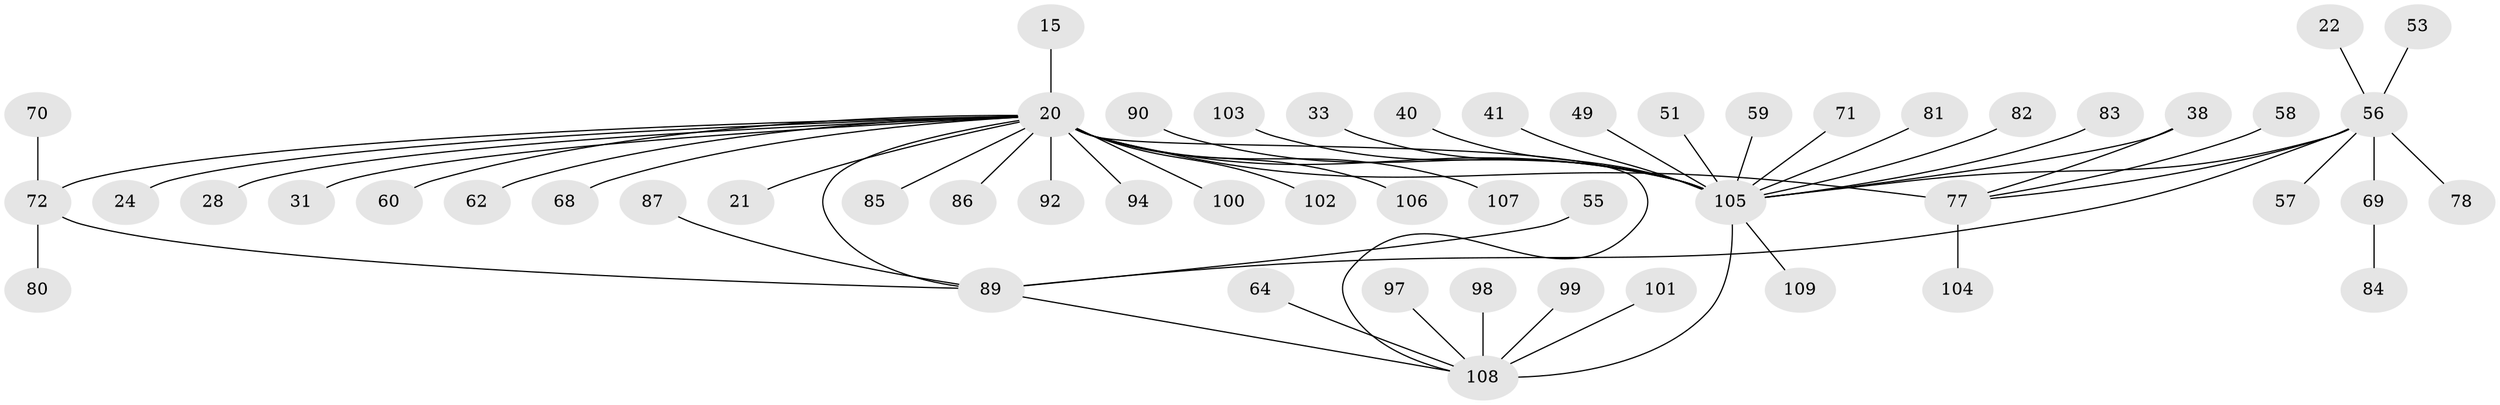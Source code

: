 // original degree distribution, {7: 0.03669724770642202, 28: 0.009174311926605505, 6: 0.027522935779816515, 15: 0.009174311926605505, 5: 0.03669724770642202, 8: 0.01834862385321101, 9: 0.01834862385321101, 3: 0.14678899082568808, 1: 0.44954128440366975, 4: 0.01834862385321101, 2: 0.22935779816513763}
// Generated by graph-tools (version 1.1) at 2025/47/03/09/25 04:47:42]
// undirected, 54 vertices, 59 edges
graph export_dot {
graph [start="1"]
  node [color=gray90,style=filled];
  15;
  20 [super="+10+2+5"];
  21;
  22;
  24;
  28;
  31;
  33;
  38;
  40;
  41;
  49;
  51;
  53;
  55;
  56 [super="+17+45"];
  57;
  58;
  59;
  60;
  62;
  64;
  68 [super="+44"];
  69 [super="+61+67"];
  70;
  71;
  72 [super="+54+50"];
  77 [super="+3"];
  78;
  80;
  81;
  82;
  83;
  84 [super="+74"];
  85;
  86;
  87;
  89 [super="+52"];
  90;
  92 [super="+75+88+23"];
  94;
  97;
  98;
  99;
  100;
  101;
  102 [super="+18"];
  103;
  104;
  105 [super="+91+96+11"];
  106;
  107;
  108 [super="+37+76+73+63"];
  109;
  15 -- 20;
  20 -- 77 [weight=3];
  20 -- 86;
  20 -- 89 [weight=3];
  20 -- 72 [weight=4];
  20 -- 21;
  20 -- 85;
  20 -- 24;
  20 -- 28;
  20 -- 100;
  20 -- 106;
  20 -- 60;
  20 -- 62;
  20 -- 108;
  20 -- 105 [weight=15];
  20 -- 102;
  20 -- 68;
  20 -- 107;
  20 -- 92 [weight=3];
  20 -- 94;
  20 -- 31;
  22 -- 56;
  33 -- 105;
  38 -- 77;
  38 -- 105;
  40 -- 105;
  41 -- 105;
  49 -- 105;
  51 -- 105;
  53 -- 56;
  55 -- 89;
  56 -- 105 [weight=4];
  56 -- 89 [weight=2];
  56 -- 69;
  56 -- 77;
  56 -- 78;
  56 -- 57;
  58 -- 77;
  59 -- 105;
  64 -- 108;
  69 -- 84 [weight=2];
  70 -- 72;
  71 -- 105;
  72 -- 80;
  72 -- 89;
  77 -- 104;
  81 -- 105;
  82 -- 105;
  83 -- 105;
  87 -- 89;
  89 -- 108 [weight=2];
  90 -- 105;
  97 -- 108;
  98 -- 108;
  99 -- 108;
  101 -- 108;
  103 -- 105;
  105 -- 109;
  105 -- 108 [weight=3];
}
